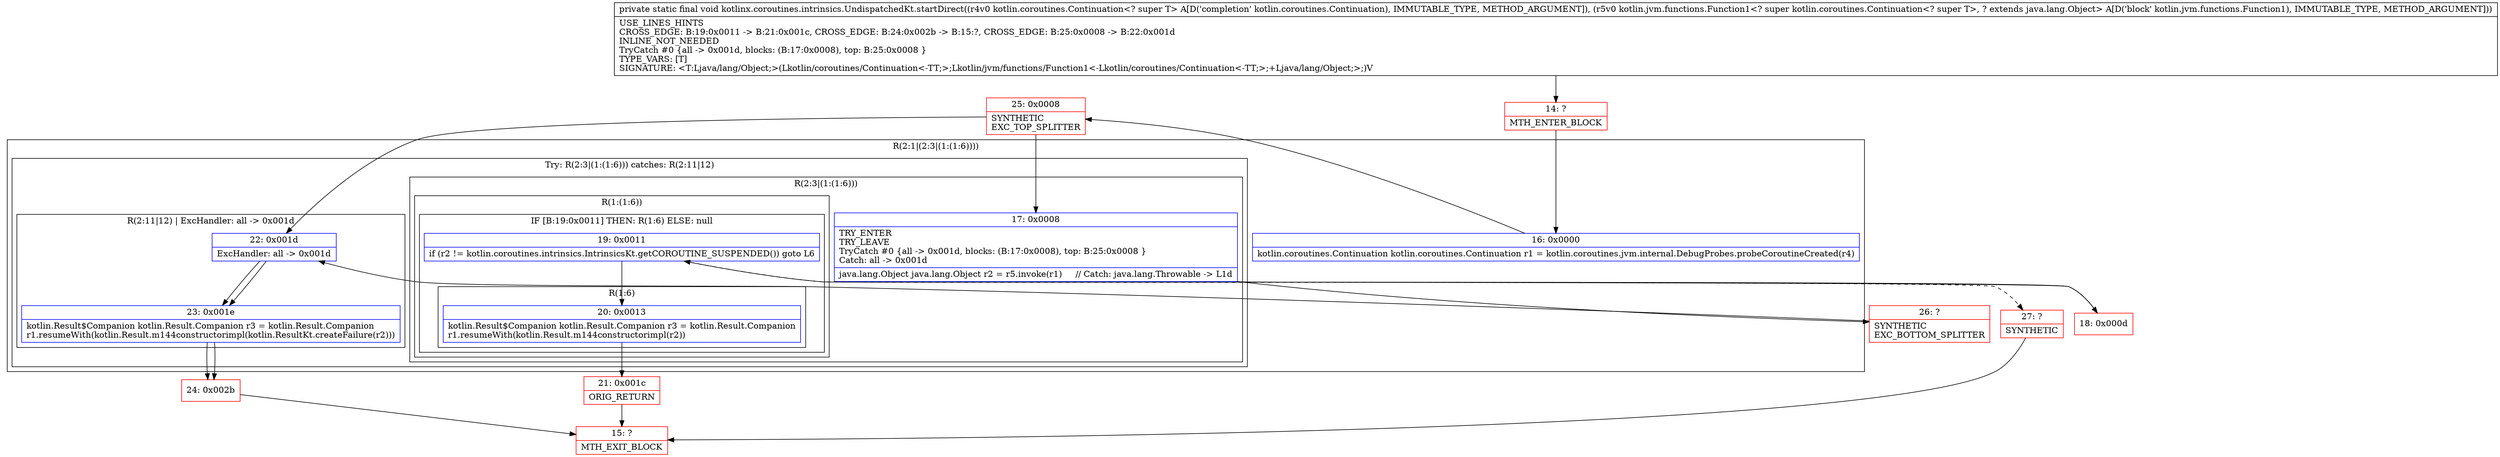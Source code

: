 digraph "CFG forkotlinx.coroutines.intrinsics.UndispatchedKt.startDirect(Lkotlin\/coroutines\/Continuation;Lkotlin\/jvm\/functions\/Function1;)V" {
subgraph cluster_Region_865489804 {
label = "R(2:1|(2:3|(1:(1:6))))";
node [shape=record,color=blue];
Node_16 [shape=record,label="{16\:\ 0x0000|kotlin.coroutines.Continuation kotlin.coroutines.Continuation r1 = kotlin.coroutines.jvm.internal.DebugProbes.probeCoroutineCreated(r4)\l}"];
subgraph cluster_TryCatchRegion_1399565079 {
label = "Try: R(2:3|(1:(1:6))) catches: R(2:11|12)";
node [shape=record,color=blue];
subgraph cluster_Region_543379683 {
label = "R(2:3|(1:(1:6)))";
node [shape=record,color=blue];
Node_17 [shape=record,label="{17\:\ 0x0008|TRY_ENTER\lTRY_LEAVE\lTryCatch #0 \{all \-\> 0x001d, blocks: (B:17:0x0008), top: B:25:0x0008 \}\lCatch: all \-\> 0x001d\l|java.lang.Object java.lang.Object r2 = r5.invoke(r1)     \/\/ Catch: java.lang.Throwable \-\> L1d\l}"];
subgraph cluster_Region_181115990 {
label = "R(1:(1:6))";
node [shape=record,color=blue];
subgraph cluster_IfRegion_1395940491 {
label = "IF [B:19:0x0011] THEN: R(1:6) ELSE: null";
node [shape=record,color=blue];
Node_19 [shape=record,label="{19\:\ 0x0011|if (r2 != kotlin.coroutines.intrinsics.IntrinsicsKt.getCOROUTINE_SUSPENDED()) goto L6\l}"];
subgraph cluster_Region_1680151314 {
label = "R(1:6)";
node [shape=record,color=blue];
Node_20 [shape=record,label="{20\:\ 0x0013|kotlin.Result$Companion kotlin.Result.Companion r3 = kotlin.Result.Companion\lr1.resumeWith(kotlin.Result.m144constructorimpl(r2))\l}"];
}
}
}
}
subgraph cluster_Region_1388277603 {
label = "R(2:11|12) | ExcHandler: all \-\> 0x001d\l";
node [shape=record,color=blue];
Node_22 [shape=record,label="{22\:\ 0x001d|ExcHandler: all \-\> 0x001d\l}"];
Node_23 [shape=record,label="{23\:\ 0x001e|kotlin.Result$Companion kotlin.Result.Companion r3 = kotlin.Result.Companion\lr1.resumeWith(kotlin.Result.m144constructorimpl(kotlin.ResultKt.createFailure(r2)))\l}"];
}
}
}
subgraph cluster_Region_1388277603 {
label = "R(2:11|12) | ExcHandler: all \-\> 0x001d\l";
node [shape=record,color=blue];
Node_22 [shape=record,label="{22\:\ 0x001d|ExcHandler: all \-\> 0x001d\l}"];
Node_23 [shape=record,label="{23\:\ 0x001e|kotlin.Result$Companion kotlin.Result.Companion r3 = kotlin.Result.Companion\lr1.resumeWith(kotlin.Result.m144constructorimpl(kotlin.ResultKt.createFailure(r2)))\l}"];
}
Node_14 [shape=record,color=red,label="{14\:\ ?|MTH_ENTER_BLOCK\l}"];
Node_25 [shape=record,color=red,label="{25\:\ 0x0008|SYNTHETIC\lEXC_TOP_SPLITTER\l}"];
Node_18 [shape=record,color=red,label="{18\:\ 0x000d}"];
Node_21 [shape=record,color=red,label="{21\:\ 0x001c|ORIG_RETURN\l}"];
Node_15 [shape=record,color=red,label="{15\:\ ?|MTH_EXIT_BLOCK\l}"];
Node_27 [shape=record,color=red,label="{27\:\ ?|SYNTHETIC\l}"];
Node_26 [shape=record,color=red,label="{26\:\ ?|SYNTHETIC\lEXC_BOTTOM_SPLITTER\l}"];
Node_24 [shape=record,color=red,label="{24\:\ 0x002b}"];
MethodNode[shape=record,label="{private static final void kotlinx.coroutines.intrinsics.UndispatchedKt.startDirect((r4v0 kotlin.coroutines.Continuation\<? super T\> A[D('completion' kotlin.coroutines.Continuation), IMMUTABLE_TYPE, METHOD_ARGUMENT]), (r5v0 kotlin.jvm.functions.Function1\<? super kotlin.coroutines.Continuation\<? super T\>, ? extends java.lang.Object\> A[D('block' kotlin.jvm.functions.Function1), IMMUTABLE_TYPE, METHOD_ARGUMENT]))  | USE_LINES_HINTS\lCROSS_EDGE: B:19:0x0011 \-\> B:21:0x001c, CROSS_EDGE: B:24:0x002b \-\> B:15:?, CROSS_EDGE: B:25:0x0008 \-\> B:22:0x001d\lINLINE_NOT_NEEDED\lTryCatch #0 \{all \-\> 0x001d, blocks: (B:17:0x0008), top: B:25:0x0008 \}\lTYPE_VARS: [T]\lSIGNATURE: \<T:Ljava\/lang\/Object;\>(Lkotlin\/coroutines\/Continuation\<\-TT;\>;Lkotlin\/jvm\/functions\/Function1\<\-Lkotlin\/coroutines\/Continuation\<\-TT;\>;+Ljava\/lang\/Object;\>;)V\l}"];
MethodNode -> Node_14;Node_16 -> Node_25;
Node_17 -> Node_18;
Node_17 -> Node_26;
Node_19 -> Node_20;
Node_19 -> Node_27[style=dashed];
Node_20 -> Node_21;
Node_22 -> Node_23;
Node_23 -> Node_24;
Node_22 -> Node_23;
Node_23 -> Node_24;
Node_14 -> Node_16;
Node_25 -> Node_17;
Node_25 -> Node_22;
Node_18 -> Node_19;
Node_21 -> Node_15;
Node_27 -> Node_15;
Node_26 -> Node_22;
Node_24 -> Node_15;
}

